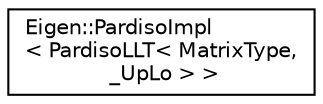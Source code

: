 digraph "Graphical Class Hierarchy"
{
  edge [fontname="Helvetica",fontsize="10",labelfontname="Helvetica",labelfontsize="10"];
  node [fontname="Helvetica",fontsize="10",shape=record];
  rankdir="LR";
  Node1 [label="Eigen::PardisoImpl\l\< PardisoLLT\< MatrixType,\l _UpLo \> \>",height=0.2,width=0.4,color="black", fillcolor="white", style="filled",URL="$class_eigen_1_1_pardiso_impl.html"];
}
